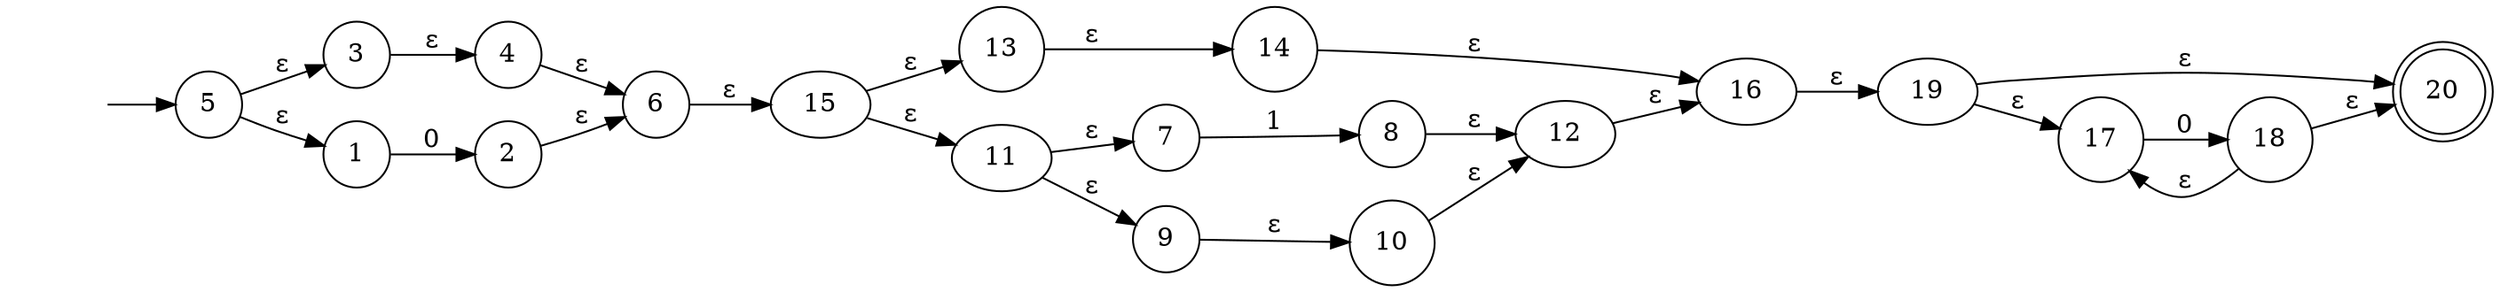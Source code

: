 digraph NFA {
	graph [rankdir=LR]
	"" [label="" shape=plaintext]
	20 [label=20 shape=doublecircle]
	7 [label=7 shape=circle]
	4 [label=4 shape=circle]
	8 [label=8 shape=circle]
	18 [label=18 shape=circle]
	6 [label=6 shape=circle]
	13 [label=13 shape=circle]
	3 [label=3 shape=circle]
	1 [label=1 shape=circle]
	2 [label=2 shape=circle]
	5 [label=5 shape=circle]
	10 [label=10 shape=circle]
	17 [label=17 shape=circle]
	14 [label=14 shape=circle]
	9 [label=9 shape=circle]
	"" -> 5 [label=""]
	16 -> 19 [label="ε"]
	6 -> 15 [label="ε"]
	5 -> 1 [label="ε"]
	5 -> 3 [label="ε"]
	2 -> 6 [label="ε"]
	4 -> 6 [label="ε"]
	1 -> 2 [label=0]
	3 -> 4 [label="ε"]
	15 -> 11 [label="ε"]
	15 -> 13 [label="ε"]
	12 -> 16 [label="ε"]
	14 -> 16 [label="ε"]
	11 -> 7 [label="ε"]
	11 -> 9 [label="ε"]
	8 -> 12 [label="ε"]
	10 -> 12 [label="ε"]
	7 -> 8 [label=1]
	9 -> 10 [label="ε"]
	13 -> 14 [label="ε"]
	19 -> 20 [label="ε"]
	19 -> 17 [label="ε"]
	18 -> 20 [label="ε"]
	18 -> 17 [label="ε"]
	17 -> 18 [label=0]
}
